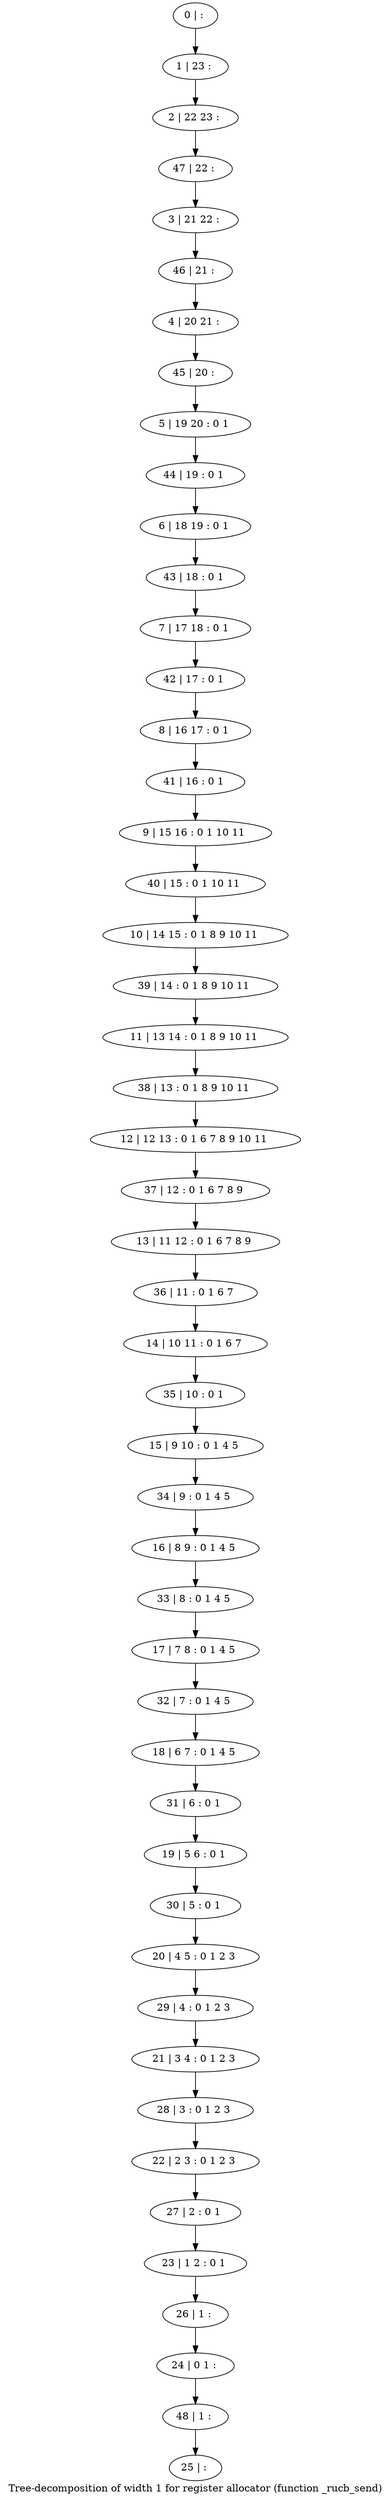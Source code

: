 digraph G {
graph [label="Tree-decomposition of width 1 for register allocator (function _rucb_send)"]
0[label="0 | : "];
1[label="1 | 23 : "];
2[label="2 | 22 23 : "];
3[label="3 | 21 22 : "];
4[label="4 | 20 21 : "];
5[label="5 | 19 20 : 0 1 "];
6[label="6 | 18 19 : 0 1 "];
7[label="7 | 17 18 : 0 1 "];
8[label="8 | 16 17 : 0 1 "];
9[label="9 | 15 16 : 0 1 10 11 "];
10[label="10 | 14 15 : 0 1 8 9 10 11 "];
11[label="11 | 13 14 : 0 1 8 9 10 11 "];
12[label="12 | 12 13 : 0 1 6 7 8 9 10 11 "];
13[label="13 | 11 12 : 0 1 6 7 8 9 "];
14[label="14 | 10 11 : 0 1 6 7 "];
15[label="15 | 9 10 : 0 1 4 5 "];
16[label="16 | 8 9 : 0 1 4 5 "];
17[label="17 | 7 8 : 0 1 4 5 "];
18[label="18 | 6 7 : 0 1 4 5 "];
19[label="19 | 5 6 : 0 1 "];
20[label="20 | 4 5 : 0 1 2 3 "];
21[label="21 | 3 4 : 0 1 2 3 "];
22[label="22 | 2 3 : 0 1 2 3 "];
23[label="23 | 1 2 : 0 1 "];
24[label="24 | 0 1 : "];
25[label="25 | : "];
26[label="26 | 1 : "];
27[label="27 | 2 : 0 1 "];
28[label="28 | 3 : 0 1 2 3 "];
29[label="29 | 4 : 0 1 2 3 "];
30[label="30 | 5 : 0 1 "];
31[label="31 | 6 : 0 1 "];
32[label="32 | 7 : 0 1 4 5 "];
33[label="33 | 8 : 0 1 4 5 "];
34[label="34 | 9 : 0 1 4 5 "];
35[label="35 | 10 : 0 1 "];
36[label="36 | 11 : 0 1 6 7 "];
37[label="37 | 12 : 0 1 6 7 8 9 "];
38[label="38 | 13 : 0 1 8 9 10 11 "];
39[label="39 | 14 : 0 1 8 9 10 11 "];
40[label="40 | 15 : 0 1 10 11 "];
41[label="41 | 16 : 0 1 "];
42[label="42 | 17 : 0 1 "];
43[label="43 | 18 : 0 1 "];
44[label="44 | 19 : 0 1 "];
45[label="45 | 20 : "];
46[label="46 | 21 : "];
47[label="47 | 22 : "];
48[label="48 | 1 : "];
0->1 ;
1->2 ;
26->24 ;
23->26 ;
27->23 ;
22->27 ;
28->22 ;
21->28 ;
29->21 ;
20->29 ;
30->20 ;
19->30 ;
31->19 ;
18->31 ;
32->18 ;
17->32 ;
33->17 ;
16->33 ;
34->16 ;
15->34 ;
35->15 ;
14->35 ;
36->14 ;
13->36 ;
37->13 ;
12->37 ;
38->12 ;
11->38 ;
39->11 ;
10->39 ;
40->10 ;
9->40 ;
41->9 ;
8->41 ;
42->8 ;
7->42 ;
43->7 ;
6->43 ;
44->6 ;
5->44 ;
45->5 ;
4->45 ;
46->4 ;
3->46 ;
47->3 ;
2->47 ;
48->25 ;
24->48 ;
}
